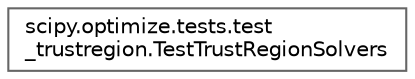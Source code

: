 digraph "Graphical Class Hierarchy"
{
 // LATEX_PDF_SIZE
  bgcolor="transparent";
  edge [fontname=Helvetica,fontsize=10,labelfontname=Helvetica,labelfontsize=10];
  node [fontname=Helvetica,fontsize=10,shape=box,height=0.2,width=0.4];
  rankdir="LR";
  Node0 [id="Node000000",label="scipy.optimize.tests.test\l_trustregion.TestTrustRegionSolvers",height=0.2,width=0.4,color="grey40", fillcolor="white", style="filled",URL="$d5/dce/classscipy_1_1optimize_1_1tests_1_1test__trustregion_1_1TestTrustRegionSolvers.html",tooltip=" "];
}
